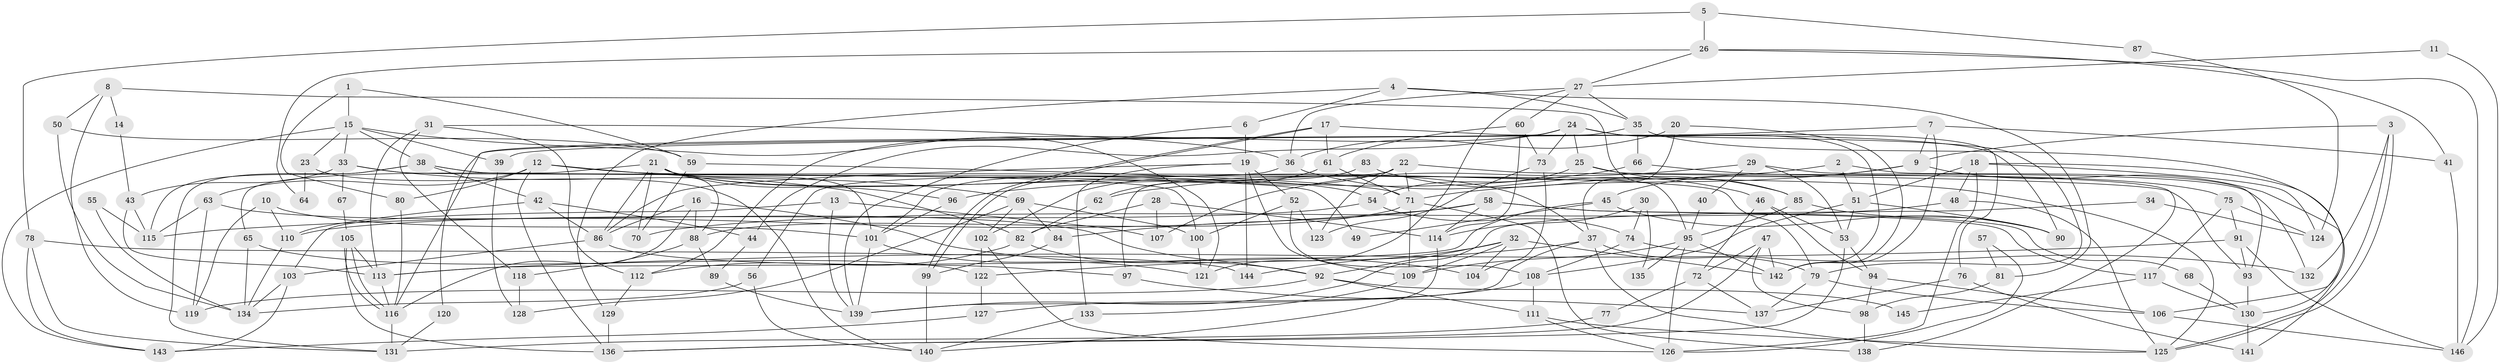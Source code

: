 // coarse degree distribution, {4: 0.21052631578947367, 3: 0.15789473684210525, 6: 0.15789473684210525, 5: 0.16842105263157894, 7: 0.07368421052631578, 2: 0.10526315789473684, 9: 0.031578947368421054, 8: 0.06315789473684211, 11: 0.010526315789473684, 10: 0.021052631578947368}
// Generated by graph-tools (version 1.1) at 2025/23/03/03/25 07:23:57]
// undirected, 146 vertices, 292 edges
graph export_dot {
graph [start="1"]
  node [color=gray90,style=filled];
  1;
  2;
  3;
  4;
  5;
  6;
  7;
  8;
  9;
  10;
  11;
  12;
  13;
  14;
  15;
  16;
  17;
  18;
  19;
  20;
  21;
  22;
  23;
  24;
  25;
  26;
  27;
  28;
  29;
  30;
  31;
  32;
  33;
  34;
  35;
  36;
  37;
  38;
  39;
  40;
  41;
  42;
  43;
  44;
  45;
  46;
  47;
  48;
  49;
  50;
  51;
  52;
  53;
  54;
  55;
  56;
  57;
  58;
  59;
  60;
  61;
  62;
  63;
  64;
  65;
  66;
  67;
  68;
  69;
  70;
  71;
  72;
  73;
  74;
  75;
  76;
  77;
  78;
  79;
  80;
  81;
  82;
  83;
  84;
  85;
  86;
  87;
  88;
  89;
  90;
  91;
  92;
  93;
  94;
  95;
  96;
  97;
  98;
  99;
  100;
  101;
  102;
  103;
  104;
  105;
  106;
  107;
  108;
  109;
  110;
  111;
  112;
  113;
  114;
  115;
  116;
  117;
  118;
  119;
  120;
  121;
  122;
  123;
  124;
  125;
  126;
  127;
  128;
  129;
  130;
  131;
  132;
  133;
  134;
  135;
  136;
  137;
  138;
  139;
  140;
  141;
  142;
  143;
  144;
  145;
  146;
  1 -- 80;
  1 -- 59;
  1 -- 15;
  2 -- 51;
  2 -- 93;
  2 -- 62;
  3 -- 125;
  3 -- 125;
  3 -- 9;
  3 -- 132;
  4 -- 35;
  4 -- 129;
  4 -- 6;
  4 -- 81;
  5 -- 78;
  5 -- 26;
  5 -- 87;
  6 -- 19;
  6 -- 139;
  7 -- 39;
  7 -- 142;
  7 -- 9;
  7 -- 41;
  8 -- 95;
  8 -- 50;
  8 -- 14;
  8 -- 119;
  9 -- 45;
  9 -- 71;
  9 -- 141;
  10 -- 101;
  10 -- 119;
  10 -- 110;
  11 -- 27;
  11 -- 146;
  12 -- 125;
  12 -- 63;
  12 -- 69;
  12 -- 80;
  12 -- 136;
  13 -- 107;
  13 -- 139;
  13 -- 103;
  14 -- 43;
  15 -- 33;
  15 -- 23;
  15 -- 38;
  15 -- 39;
  15 -- 121;
  15 -- 143;
  16 -- 86;
  16 -- 116;
  16 -- 88;
  16 -- 104;
  17 -- 99;
  17 -- 99;
  17 -- 61;
  17 -- 90;
  18 -- 51;
  18 -- 126;
  18 -- 48;
  18 -- 124;
  18 -- 130;
  19 -- 109;
  19 -- 133;
  19 -- 52;
  19 -- 86;
  19 -- 144;
  20 -- 142;
  20 -- 37;
  20 -- 36;
  21 -- 54;
  21 -- 37;
  21 -- 65;
  21 -- 70;
  21 -- 86;
  21 -- 88;
  21 -- 96;
  21 -- 101;
  22 -- 71;
  22 -- 97;
  22 -- 93;
  22 -- 102;
  22 -- 123;
  23 -- 140;
  23 -- 64;
  24 -- 44;
  24 -- 73;
  24 -- 25;
  24 -- 76;
  24 -- 79;
  24 -- 112;
  24 -- 120;
  24 -- 142;
  25 -- 85;
  25 -- 54;
  25 -- 138;
  26 -- 41;
  26 -- 27;
  26 -- 64;
  26 -- 146;
  27 -- 121;
  27 -- 36;
  27 -- 35;
  27 -- 60;
  28 -- 82;
  28 -- 114;
  28 -- 107;
  29 -- 53;
  29 -- 132;
  29 -- 40;
  29 -- 107;
  30 -- 114;
  30 -- 74;
  30 -- 135;
  31 -- 36;
  31 -- 113;
  31 -- 112;
  31 -- 118;
  32 -- 104;
  32 -- 92;
  32 -- 109;
  32 -- 142;
  32 -- 144;
  33 -- 82;
  33 -- 79;
  33 -- 43;
  33 -- 67;
  34 -- 124;
  34 -- 139;
  35 -- 116;
  35 -- 66;
  35 -- 106;
  36 -- 46;
  36 -- 56;
  37 -- 79;
  37 -- 125;
  37 -- 122;
  37 -- 139;
  38 -- 42;
  38 -- 49;
  38 -- 100;
  38 -- 115;
  38 -- 131;
  39 -- 128;
  40 -- 95;
  41 -- 146;
  42 -- 86;
  42 -- 110;
  42 -- 44;
  43 -- 113;
  43 -- 115;
  44 -- 89;
  45 -- 113;
  45 -- 90;
  45 -- 49;
  46 -- 94;
  46 -- 72;
  46 -- 53;
  47 -- 136;
  47 -- 142;
  47 -- 72;
  47 -- 98;
  48 -- 125;
  48 -- 70;
  50 -- 59;
  50 -- 134;
  51 -- 108;
  51 -- 53;
  51 -- 90;
  52 -- 100;
  52 -- 108;
  52 -- 123;
  53 -- 136;
  53 -- 94;
  54 -- 110;
  54 -- 74;
  55 -- 134;
  55 -- 115;
  56 -- 134;
  56 -- 140;
  57 -- 81;
  57 -- 126;
  58 -- 114;
  58 -- 115;
  58 -- 68;
  58 -- 84;
  58 -- 117;
  59 -- 70;
  59 -- 71;
  60 -- 61;
  60 -- 73;
  60 -- 114;
  61 -- 71;
  61 -- 62;
  62 -- 82;
  63 -- 115;
  63 -- 92;
  63 -- 119;
  65 -- 122;
  65 -- 134;
  66 -- 96;
  66 -- 75;
  67 -- 105;
  68 -- 130;
  69 -- 100;
  69 -- 84;
  69 -- 102;
  69 -- 128;
  71 -- 88;
  71 -- 109;
  71 -- 138;
  72 -- 137;
  72 -- 77;
  73 -- 123;
  73 -- 104;
  74 -- 108;
  74 -- 132;
  75 -- 91;
  75 -- 117;
  75 -- 124;
  76 -- 141;
  76 -- 137;
  77 -- 131;
  78 -- 144;
  78 -- 143;
  78 -- 131;
  79 -- 106;
  79 -- 137;
  80 -- 116;
  81 -- 98;
  82 -- 92;
  82 -- 112;
  83 -- 85;
  83 -- 101;
  84 -- 99;
  85 -- 95;
  85 -- 90;
  86 -- 97;
  86 -- 103;
  87 -- 124;
  88 -- 89;
  88 -- 118;
  89 -- 139;
  91 -- 93;
  91 -- 146;
  91 -- 113;
  92 -- 119;
  92 -- 111;
  92 -- 145;
  93 -- 130;
  94 -- 98;
  94 -- 106;
  95 -- 142;
  95 -- 109;
  95 -- 126;
  95 -- 135;
  96 -- 101;
  97 -- 137;
  98 -- 138;
  99 -- 140;
  100 -- 121;
  101 -- 139;
  101 -- 121;
  102 -- 122;
  102 -- 126;
  103 -- 134;
  103 -- 143;
  105 -- 116;
  105 -- 116;
  105 -- 113;
  105 -- 136;
  106 -- 146;
  108 -- 127;
  108 -- 111;
  109 -- 133;
  110 -- 134;
  111 -- 126;
  111 -- 125;
  112 -- 129;
  113 -- 116;
  114 -- 140;
  116 -- 131;
  117 -- 130;
  117 -- 145;
  118 -- 128;
  120 -- 131;
  122 -- 127;
  127 -- 143;
  129 -- 136;
  130 -- 141;
  133 -- 140;
}
